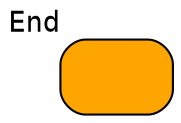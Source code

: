 digraph {
rankdir=TB
bb0 [style="rounded,filled", shape="box", fillcolor="orange", fontname="monospace", xlabel="End", label=""];
}
